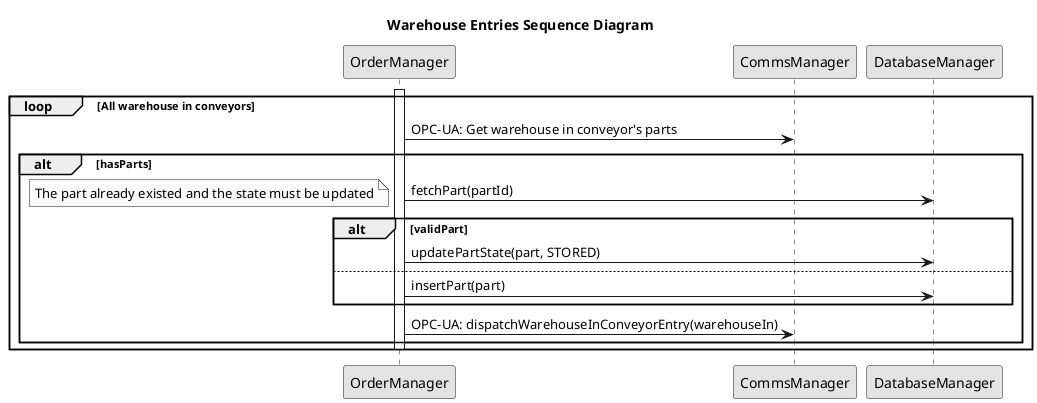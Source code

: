 @startuml

skinparam linetype ortho
skinparam Monochrome true
skinparam classAttributeIconSize 0

title Warehouse Entries Sequence Diagram

loop All warehouse in conveyors

activate OrderManager

OrderManager->CommsManager: OPC-UA: Get warehouse in conveyor's parts

alt hasParts

OrderManager->DatabaseManager: fetchPart(partId)

alt validPart
    note left: The part already existed and the state must be updated

    OrderManager->DatabaseManager: updatePartState(part, STORED)
else
    note left: The part comes from a load order, \n and does not exist yet in the database

    OrderManager->DatabaseManager: insertPart(part)
end

OrderManager->CommsManager: OPC-UA: dispatchWarehouseInConveyorEntry(warehouseIn)

end

deactivate OrderManager

end

@enduml